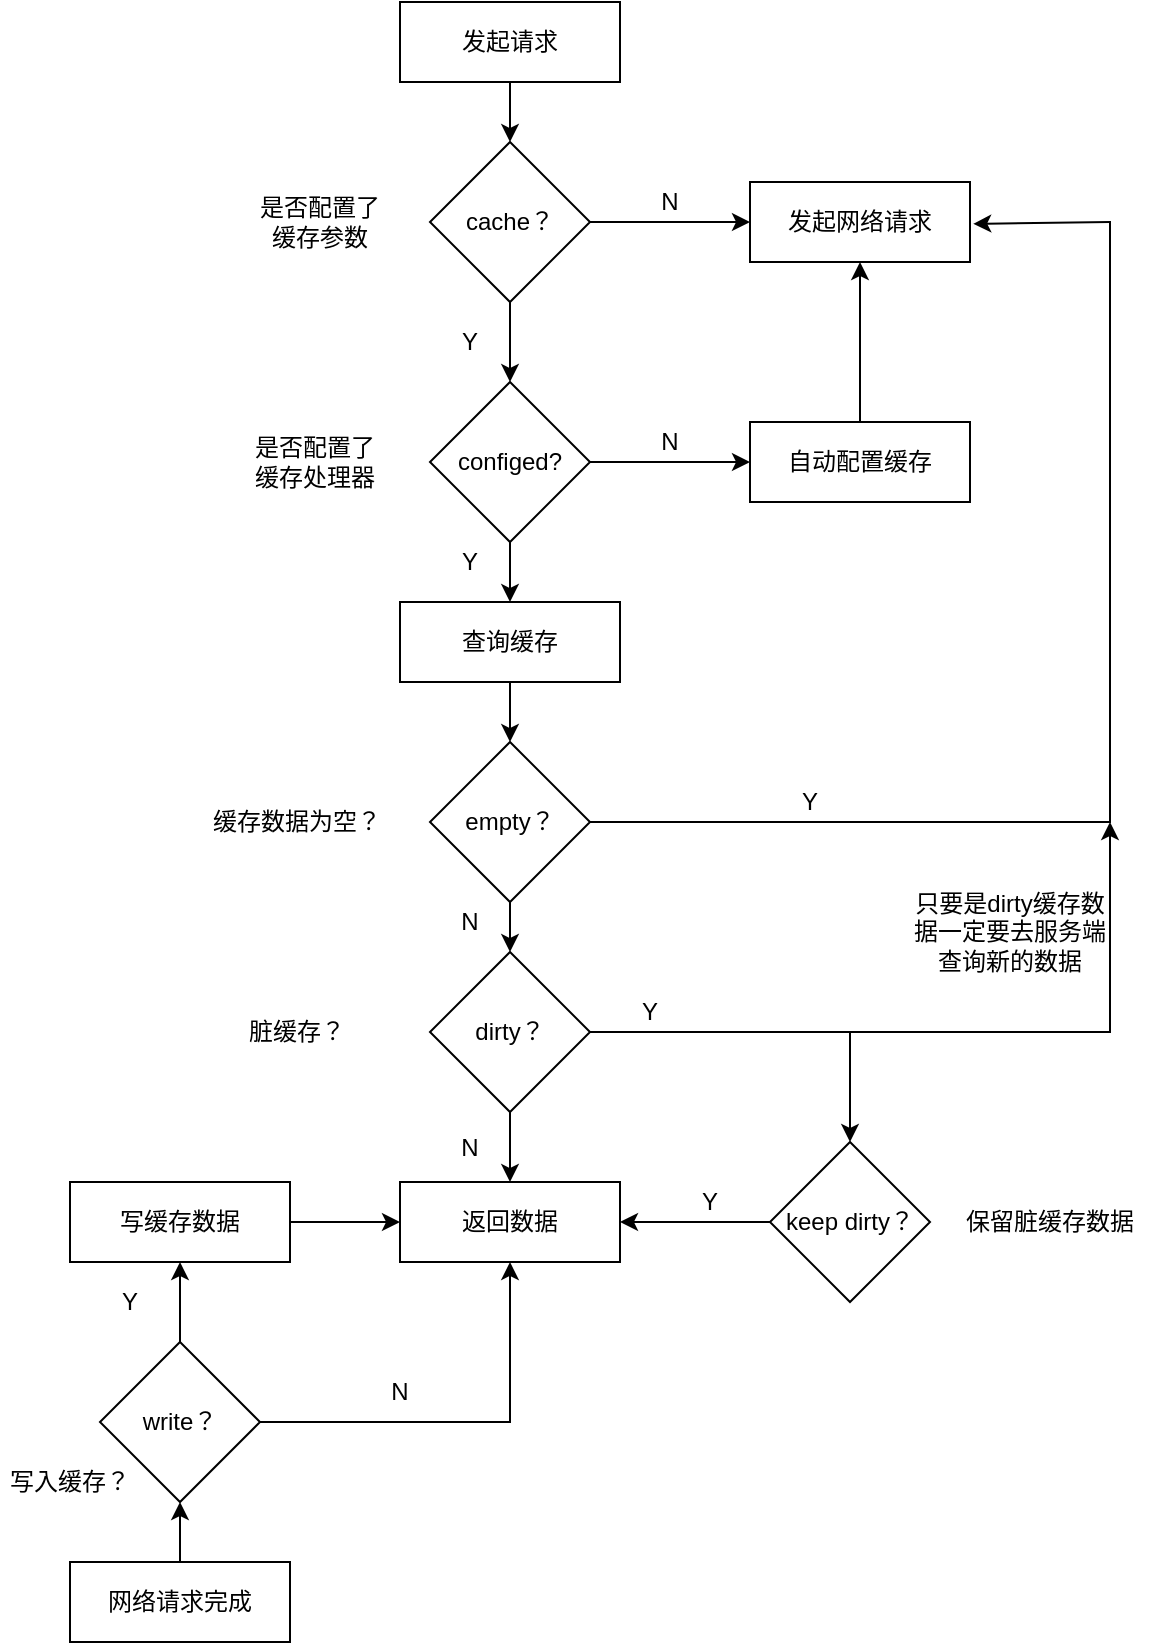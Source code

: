 <mxfile version="10.3.9" type="github"><diagram id="NiKrDQzGoVk3cbmeo0Uh" name="Page-1"><mxGraphModel dx="1010" dy="607" grid="1" gridSize="10" guides="1" tooltips="1" connect="1" arrows="1" fold="1" page="1" pageScale="1" pageWidth="827" pageHeight="1169" math="0" shadow="0"><root><mxCell id="0"/><mxCell id="1" parent="0"/><mxCell id="RDe_uRv8aKKzX3aUD3ar-1" value="发起请求" style="rounded=0;whiteSpace=wrap;html=1;" vertex="1" parent="1"><mxGeometry x="205" y="90" width="110" height="40" as="geometry"/></mxCell><mxCell id="RDe_uRv8aKKzX3aUD3ar-5" value="" style="endArrow=classic;html=1;exitX=0.5;exitY=1;exitDx=0;exitDy=0;entryX=0.5;entryY=0;entryDx=0;entryDy=0;" edge="1" parent="1" source="RDe_uRv8aKKzX3aUD3ar-1"><mxGeometry width="50" height="50" relative="1" as="geometry"><mxPoint x="200" y="330" as="sourcePoint"/><mxPoint x="260" y="160" as="targetPoint"/></mxGeometry></mxCell><mxCell id="RDe_uRv8aKKzX3aUD3ar-6" value="cache？" style="rhombus;whiteSpace=wrap;html=1;" vertex="1" parent="1"><mxGeometry x="220" y="160" width="80" height="80" as="geometry"/></mxCell><mxCell id="RDe_uRv8aKKzX3aUD3ar-8" value="" style="endArrow=classic;html=1;exitX=0.5;exitY=1;exitDx=0;exitDy=0;" edge="1" parent="1" source="RDe_uRv8aKKzX3aUD3ar-6"><mxGeometry width="50" height="50" relative="1" as="geometry"><mxPoint x="210" y="410" as="sourcePoint"/><mxPoint x="260" y="280" as="targetPoint"/></mxGeometry></mxCell><mxCell id="RDe_uRv8aKKzX3aUD3ar-9" value="configed?" style="rhombus;whiteSpace=wrap;html=1;" vertex="1" parent="1"><mxGeometry x="220" y="280" width="80" height="80" as="geometry"/></mxCell><mxCell id="RDe_uRv8aKKzX3aUD3ar-10" value="查询缓存" style="rounded=0;whiteSpace=wrap;html=1;" vertex="1" parent="1"><mxGeometry x="205" y="390" width="110" height="40" as="geometry"/></mxCell><mxCell id="RDe_uRv8aKKzX3aUD3ar-11" value="" style="endArrow=classic;html=1;exitX=0.5;exitY=1;exitDx=0;exitDy=0;" edge="1" parent="1" source="RDe_uRv8aKKzX3aUD3ar-9"><mxGeometry width="50" height="50" relative="1" as="geometry"><mxPoint x="210" y="500" as="sourcePoint"/><mxPoint x="260" y="390" as="targetPoint"/></mxGeometry></mxCell><mxCell id="RDe_uRv8aKKzX3aUD3ar-13" value="发起网络请求" style="rounded=0;whiteSpace=wrap;html=1;" vertex="1" parent="1"><mxGeometry x="380" y="180" width="110" height="40" as="geometry"/></mxCell><mxCell id="RDe_uRv8aKKzX3aUD3ar-16" value="自动配置缓存" style="rounded=0;whiteSpace=wrap;html=1;" vertex="1" parent="1"><mxGeometry x="380" y="300" width="110" height="40" as="geometry"/></mxCell><mxCell id="RDe_uRv8aKKzX3aUD3ar-17" value="" style="endArrow=classic;html=1;exitX=1;exitY=0.5;exitDx=0;exitDy=0;entryX=0;entryY=0.5;entryDx=0;entryDy=0;" edge="1" parent="1" source="RDe_uRv8aKKzX3aUD3ar-9" target="RDe_uRv8aKKzX3aUD3ar-16"><mxGeometry width="50" height="50" relative="1" as="geometry"><mxPoint x="210" y="500" as="sourcePoint"/><mxPoint x="260" y="450" as="targetPoint"/></mxGeometry></mxCell><mxCell id="RDe_uRv8aKKzX3aUD3ar-18" value="" style="endArrow=classic;html=1;exitX=0.5;exitY=0;exitDx=0;exitDy=0;entryX=0.5;entryY=1;entryDx=0;entryDy=0;" edge="1" parent="1" source="RDe_uRv8aKKzX3aUD3ar-16" target="RDe_uRv8aKKzX3aUD3ar-13"><mxGeometry width="50" height="50" relative="1" as="geometry"><mxPoint x="210" y="500" as="sourcePoint"/><mxPoint x="260" y="450" as="targetPoint"/></mxGeometry></mxCell><mxCell id="RDe_uRv8aKKzX3aUD3ar-19" value="" style="endArrow=classic;html=1;exitX=1;exitY=0.5;exitDx=0;exitDy=0;entryX=0;entryY=0.5;entryDx=0;entryDy=0;" edge="1" parent="1" source="RDe_uRv8aKKzX3aUD3ar-6" target="RDe_uRv8aKKzX3aUD3ar-13"><mxGeometry width="50" height="50" relative="1" as="geometry"><mxPoint x="210" y="500" as="sourcePoint"/><mxPoint x="260" y="450" as="targetPoint"/></mxGeometry></mxCell><mxCell id="RDe_uRv8aKKzX3aUD3ar-20" value="dirty？" style="rhombus;whiteSpace=wrap;html=1;" vertex="1" parent="1"><mxGeometry x="220" y="565" width="80" height="80" as="geometry"/></mxCell><mxCell id="RDe_uRv8aKKzX3aUD3ar-22" value="" style="shape=partialRectangle;whiteSpace=wrap;html=1;top=0;left=0;fillColor=none;" vertex="1" parent="1"><mxGeometry x="300" y="200" width="260" height="300" as="geometry"/></mxCell><mxCell id="RDe_uRv8aKKzX3aUD3ar-24" value="" style="endArrow=classic;html=1;exitX=0.5;exitY=1;exitDx=0;exitDy=0;" edge="1" parent="1" source="RDe_uRv8aKKzX3aUD3ar-10"><mxGeometry width="50" height="50" relative="1" as="geometry"><mxPoint x="210" y="630" as="sourcePoint"/><mxPoint x="260" y="460" as="targetPoint"/></mxGeometry></mxCell><mxCell id="RDe_uRv8aKKzX3aUD3ar-25" value="keep dirty？" style="rhombus;whiteSpace=wrap;html=1;" vertex="1" parent="1"><mxGeometry x="390" y="660" width="80" height="80" as="geometry"/></mxCell><mxCell id="RDe_uRv8aKKzX3aUD3ar-28" value="是否配置了缓存参数" style="text;html=1;align=center;verticalAlign=middle;whiteSpace=wrap;rounded=0;padding=20px" vertex="1" parent="1"><mxGeometry x="130" y="190" width="70" height="20" as="geometry"/></mxCell><mxCell id="RDe_uRv8aKKzX3aUD3ar-29" value="&lt;font color=&quot;#000000&quot;&gt;是否配置了缓存处理器&lt;/font&gt;" style="text;html=1;strokeColor=none;fillColor=none;align=center;verticalAlign=middle;whiteSpace=wrap;rounded=0;fontColor=#E1F5FE;" vertex="1" parent="1"><mxGeometry x="130" y="310" width="65" height="20" as="geometry"/></mxCell><mxCell id="RDe_uRv8aKKzX3aUD3ar-31" value="脏缓存？" style="text;html=1;strokeColor=none;fillColor=none;align=center;verticalAlign=middle;whiteSpace=wrap;rounded=0;labelBackgroundColor=none;fontColor=#000000;" vertex="1" parent="1"><mxGeometry x="112" y="595" width="83" height="20" as="geometry"/></mxCell><mxCell id="RDe_uRv8aKKzX3aUD3ar-32" value="Y" style="text;html=1;strokeColor=none;fillColor=none;align=center;verticalAlign=middle;whiteSpace=wrap;rounded=0;labelBackgroundColor=none;fontColor=#000000;" vertex="1" parent="1"><mxGeometry x="340" y="680" width="40" height="20" as="geometry"/></mxCell><mxCell id="RDe_uRv8aKKzX3aUD3ar-33" value="N" style="text;html=1;strokeColor=none;fillColor=none;align=center;verticalAlign=middle;whiteSpace=wrap;rounded=0;labelBackgroundColor=none;fontColor=#000000;" vertex="1" parent="1"><mxGeometry x="220" y="540" width="40" height="20" as="geometry"/></mxCell><mxCell id="RDe_uRv8aKKzX3aUD3ar-34" value="Y" style="text;html=1;strokeColor=none;fillColor=none;align=center;verticalAlign=middle;whiteSpace=wrap;rounded=0;labelBackgroundColor=none;fontColor=#000000;" vertex="1" parent="1"><mxGeometry x="220" y="360" width="40" height="20" as="geometry"/></mxCell><mxCell id="RDe_uRv8aKKzX3aUD3ar-35" value="Y" style="text;html=1;strokeColor=none;fillColor=none;align=center;verticalAlign=middle;whiteSpace=wrap;rounded=0;labelBackgroundColor=none;fontColor=#000000;" vertex="1" parent="1"><mxGeometry x="220" y="250" width="40" height="20" as="geometry"/></mxCell><mxCell id="RDe_uRv8aKKzX3aUD3ar-36" value="Y" style="text;html=1;strokeColor=none;fillColor=none;align=center;verticalAlign=middle;whiteSpace=wrap;rounded=0;labelBackgroundColor=none;fontColor=#000000;" vertex="1" parent="1"><mxGeometry x="390" y="480" width="40" height="20" as="geometry"/></mxCell><mxCell id="RDe_uRv8aKKzX3aUD3ar-37" value="N" style="text;html=1;strokeColor=none;fillColor=none;align=center;verticalAlign=middle;whiteSpace=wrap;rounded=0;labelBackgroundColor=none;fontColor=#000000;" vertex="1" parent="1"><mxGeometry x="320" y="300" width="40" height="20" as="geometry"/></mxCell><mxCell id="RDe_uRv8aKKzX3aUD3ar-38" value="N" style="text;html=1;strokeColor=none;fillColor=none;align=center;verticalAlign=middle;whiteSpace=wrap;rounded=0;labelBackgroundColor=none;fontColor=#000000;" vertex="1" parent="1"><mxGeometry x="320" y="180" width="40" height="20" as="geometry"/></mxCell><mxCell id="RDe_uRv8aKKzX3aUD3ar-40" value="N" style="text;html=1;strokeColor=none;fillColor=none;align=center;verticalAlign=middle;whiteSpace=wrap;rounded=0;labelBackgroundColor=none;fontColor=#000000;" vertex="1" parent="1"><mxGeometry x="220" y="652.5" width="40" height="20" as="geometry"/></mxCell><mxCell id="RDe_uRv8aKKzX3aUD3ar-44" value="empty？" style="rhombus;whiteSpace=wrap;html=1;" vertex="1" parent="1"><mxGeometry x="220" y="460" width="80" height="80" as="geometry"/></mxCell><mxCell id="RDe_uRv8aKKzX3aUD3ar-46" value="" style="endArrow=classic;html=1;fontColor=#000000;exitX=0.5;exitY=1;exitDx=0;exitDy=0;" edge="1" parent="1" source="RDe_uRv8aKKzX3aUD3ar-44" target="RDe_uRv8aKKzX3aUD3ar-20"><mxGeometry width="50" height="50" relative="1" as="geometry"><mxPoint x="10" y="840" as="sourcePoint"/><mxPoint x="60" y="790" as="targetPoint"/></mxGeometry></mxCell><mxCell id="RDe_uRv8aKKzX3aUD3ar-48" value="" style="endArrow=classic;html=1;fontColor=#000000;exitX=1;exitY=0;exitDx=0;exitDy=0;entryX=0.737;entryY=0.003;entryDx=0;entryDy=0;entryPerimeter=0;" edge="1" parent="1" source="RDe_uRv8aKKzX3aUD3ar-22" target="RDe_uRv8aKKzX3aUD3ar-22"><mxGeometry width="50" height="50" relative="1" as="geometry"><mxPoint x="480" y="645" as="sourcePoint"/><mxPoint x="530" y="595" as="targetPoint"/></mxGeometry></mxCell><mxCell id="RDe_uRv8aKKzX3aUD3ar-49" value="缓存数据为空？" style="text;html=1;strokeColor=none;fillColor=none;align=center;verticalAlign=middle;whiteSpace=wrap;rounded=0;labelBackgroundColor=none;fontColor=#000000;" vertex="1" parent="1"><mxGeometry x="106" y="490" width="95" height="20" as="geometry"/></mxCell><mxCell id="RDe_uRv8aKKzX3aUD3ar-50" value="" style="endArrow=classic;html=1;fontColor=#000000;exitX=0.5;exitY=1;exitDx=0;exitDy=0;entryX=0.5;entryY=0;entryDx=0;entryDy=0;" edge="1" parent="1" source="RDe_uRv8aKKzX3aUD3ar-20" target="RDe_uRv8aKKzX3aUD3ar-52"><mxGeometry width="50" height="50" relative="1" as="geometry"><mxPoint x="260" y="810" as="sourcePoint"/><mxPoint x="310" y="760" as="targetPoint"/></mxGeometry></mxCell><mxCell id="RDe_uRv8aKKzX3aUD3ar-52" value="返回数据" style="rounded=0;whiteSpace=wrap;html=1;" vertex="1" parent="1"><mxGeometry x="205" y="680" width="110" height="40" as="geometry"/></mxCell><mxCell id="RDe_uRv8aKKzX3aUD3ar-54" value="Y" style="text;html=1;strokeColor=none;fillColor=none;align=center;verticalAlign=middle;whiteSpace=wrap;rounded=0;labelBackgroundColor=none;fontColor=#000000;" vertex="1" parent="1"><mxGeometry x="310" y="585" width="40" height="20" as="geometry"/></mxCell><mxCell id="RDe_uRv8aKKzX3aUD3ar-55" value="只要是dirty缓存数据一定要去服务端查询新的数据" style="text;html=1;strokeColor=none;fillColor=none;align=center;verticalAlign=middle;whiteSpace=wrap;rounded=0;labelBackgroundColor=none;fontColor=#000000;" vertex="1" parent="1"><mxGeometry x="460" y="545" width="100" height="20" as="geometry"/></mxCell><mxCell id="RDe_uRv8aKKzX3aUD3ar-58" value="" style="shape=partialRectangle;whiteSpace=wrap;html=1;top=0;left=0;fillColor=none;labelBackgroundColor=none;fontColor=#000000;" vertex="1" parent="1"><mxGeometry x="300" y="550" width="260" height="55" as="geometry"/></mxCell><mxCell id="RDe_uRv8aKKzX3aUD3ar-59" value="" style="endArrow=classic;html=1;fontColor=#000000;exitX=1;exitY=0;exitDx=0;exitDy=0;entryX=1;entryY=1;entryDx=0;entryDy=0;" edge="1" parent="1" source="RDe_uRv8aKKzX3aUD3ar-58" target="RDe_uRv8aKKzX3aUD3ar-22"><mxGeometry width="50" height="50" relative="1" as="geometry"><mxPoint x="90" y="840" as="sourcePoint"/><mxPoint x="140" y="790" as="targetPoint"/></mxGeometry></mxCell><mxCell id="RDe_uRv8aKKzX3aUD3ar-60" value="" style="endArrow=classic;html=1;fontColor=#000000;exitX=0;exitY=0.5;exitDx=0;exitDy=0;entryX=1;entryY=0.5;entryDx=0;entryDy=0;" edge="1" parent="1" source="RDe_uRv8aKKzX3aUD3ar-25" target="RDe_uRv8aKKzX3aUD3ar-52"><mxGeometry width="50" height="50" relative="1" as="geometry"><mxPoint x="370" y="700" as="sourcePoint"/><mxPoint x="140" y="790" as="targetPoint"/></mxGeometry></mxCell><mxCell id="RDe_uRv8aKKzX3aUD3ar-61" value="保留脏缓存数据" style="text;html=1;strokeColor=none;fillColor=none;align=center;verticalAlign=middle;whiteSpace=wrap;rounded=0;labelBackgroundColor=none;fontColor=#000000;" vertex="1" parent="1"><mxGeometry x="480" y="690" width="100" height="20" as="geometry"/></mxCell><mxCell id="RDe_uRv8aKKzX3aUD3ar-62" value="网络请求完成" style="rounded=0;whiteSpace=wrap;html=1;" vertex="1" parent="1"><mxGeometry x="40" y="870" width="110" height="40" as="geometry"/></mxCell><mxCell id="RDe_uRv8aKKzX3aUD3ar-67" value="" style="endArrow=classic;html=1;fontColor=#000000;exitX=0.5;exitY=1;exitDx=0;exitDy=0;" edge="1" parent="1" source="RDe_uRv8aKKzX3aUD3ar-58" target="RDe_uRv8aKKzX3aUD3ar-25"><mxGeometry width="50" height="50" relative="1" as="geometry"><mxPoint x="40" y="830" as="sourcePoint"/><mxPoint x="90" y="780" as="targetPoint"/></mxGeometry></mxCell><mxCell id="RDe_uRv8aKKzX3aUD3ar-68" value="write？" style="rhombus;whiteSpace=wrap;html=1;" vertex="1" parent="1"><mxGeometry x="55" y="760" width="80" height="80" as="geometry"/></mxCell><mxCell id="RDe_uRv8aKKzX3aUD3ar-69" value="写缓存数据" style="rounded=0;whiteSpace=wrap;html=1;" vertex="1" parent="1"><mxGeometry x="40" y="680" width="110" height="40" as="geometry"/></mxCell><mxCell id="RDe_uRv8aKKzX3aUD3ar-70" value="" style="endArrow=classic;html=1;fontColor=#000000;exitX=0.5;exitY=0;exitDx=0;exitDy=0;entryX=0.5;entryY=1;entryDx=0;entryDy=0;" edge="1" parent="1" source="RDe_uRv8aKKzX3aUD3ar-62" target="RDe_uRv8aKKzX3aUD3ar-68"><mxGeometry width="50" height="50" relative="1" as="geometry"><mxPoint x="40" y="980" as="sourcePoint"/><mxPoint x="90" y="930" as="targetPoint"/></mxGeometry></mxCell><mxCell id="RDe_uRv8aKKzX3aUD3ar-71" value="" style="endArrow=classic;html=1;fontColor=#000000;exitX=0.5;exitY=0;exitDx=0;exitDy=0;entryX=0.5;entryY=1;entryDx=0;entryDy=0;" edge="1" parent="1" source="RDe_uRv8aKKzX3aUD3ar-68" target="RDe_uRv8aKKzX3aUD3ar-69"><mxGeometry width="50" height="50" relative="1" as="geometry"><mxPoint x="40" y="980" as="sourcePoint"/><mxPoint x="90" y="930" as="targetPoint"/></mxGeometry></mxCell><mxCell id="RDe_uRv8aKKzX3aUD3ar-72" value="写入缓存？" style="text;html=1;strokeColor=none;fillColor=none;align=center;verticalAlign=middle;whiteSpace=wrap;rounded=0;labelBackgroundColor=none;fontColor=#000000;" vertex="1" parent="1"><mxGeometry x="5" y="820" width="70" height="20" as="geometry"/></mxCell><mxCell id="RDe_uRv8aKKzX3aUD3ar-73" value="" style="endArrow=classic;html=1;fontColor=#000000;exitX=1;exitY=0.5;exitDx=0;exitDy=0;entryX=0;entryY=0.5;entryDx=0;entryDy=0;" edge="1" parent="1" source="RDe_uRv8aKKzX3aUD3ar-69" target="RDe_uRv8aKKzX3aUD3ar-52"><mxGeometry width="50" height="50" relative="1" as="geometry"><mxPoint x="10" y="980" as="sourcePoint"/><mxPoint x="60" y="930" as="targetPoint"/></mxGeometry></mxCell><mxCell id="RDe_uRv8aKKzX3aUD3ar-75" value="" style="shape=partialRectangle;whiteSpace=wrap;html=1;top=0;left=0;fillColor=none;labelBackgroundColor=none;fontColor=#000000;" vertex="1" parent="1"><mxGeometry x="135" y="770" width="125" height="30" as="geometry"/></mxCell><mxCell id="RDe_uRv8aKKzX3aUD3ar-76" value="" style="endArrow=classic;html=1;fontColor=#000000;exitX=1;exitY=0;exitDx=0;exitDy=0;entryX=0.5;entryY=1;entryDx=0;entryDy=0;" edge="1" parent="1" source="RDe_uRv8aKKzX3aUD3ar-75" target="RDe_uRv8aKKzX3aUD3ar-52"><mxGeometry width="50" height="50" relative="1" as="geometry"><mxPoint x="10" y="980" as="sourcePoint"/><mxPoint x="60" y="930" as="targetPoint"/></mxGeometry></mxCell><mxCell id="RDe_uRv8aKKzX3aUD3ar-77" value="Y" style="text;html=1;strokeColor=none;fillColor=none;align=center;verticalAlign=middle;whiteSpace=wrap;rounded=0;labelBackgroundColor=none;fontColor=#000000;" vertex="1" parent="1"><mxGeometry x="50" y="730" width="40" height="20" as="geometry"/></mxCell><mxCell id="RDe_uRv8aKKzX3aUD3ar-79" value="N&lt;br&gt;" style="text;html=1;strokeColor=none;fillColor=none;align=center;verticalAlign=middle;whiteSpace=wrap;rounded=0;labelBackgroundColor=none;fontColor=#000000;" vertex="1" parent="1"><mxGeometry x="185" y="775" width="40" height="20" as="geometry"/></mxCell></root></mxGraphModel></diagram></mxfile>